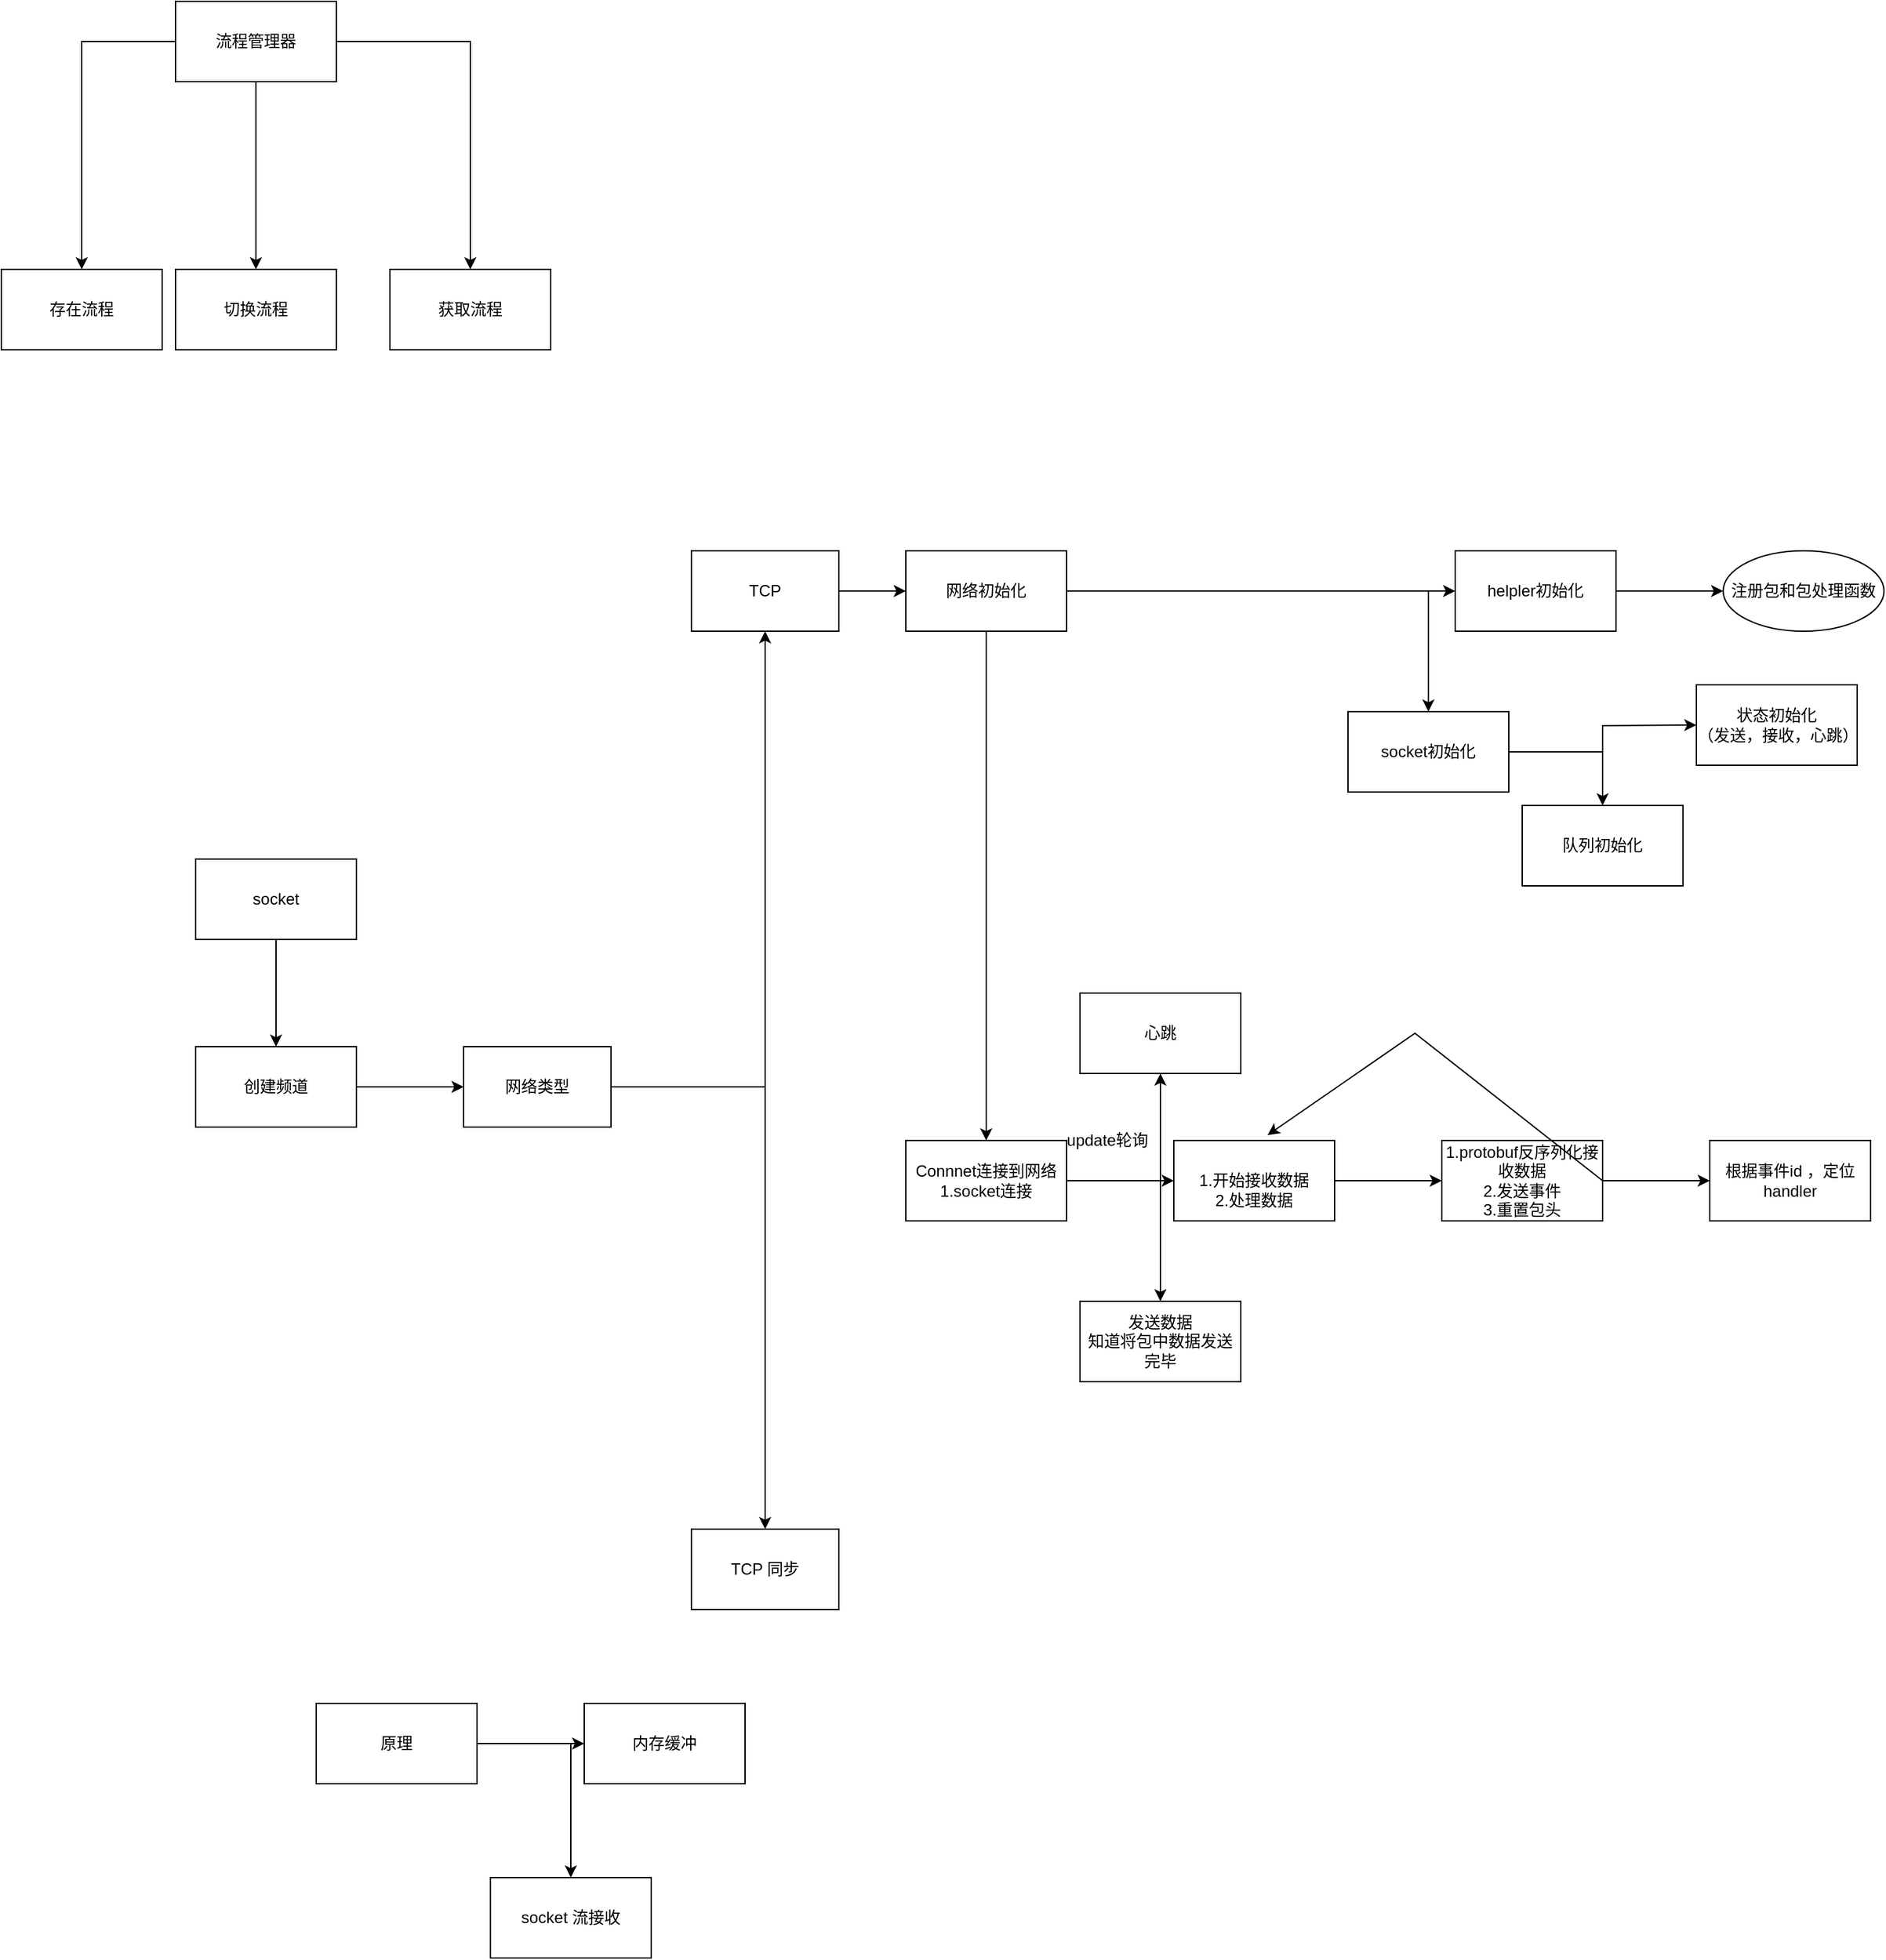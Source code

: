 <mxfile version="20.3.5" type="github">
  <diagram id="-vz4P1ZITSGPAcEF1N8J" name="Page-1">
    <mxGraphModel dx="1421" dy="1963" grid="1" gridSize="10" guides="1" tooltips="1" connect="1" arrows="1" fold="1" page="1" pageScale="1" pageWidth="827" pageHeight="1169" math="0" shadow="0">
      <root>
        <mxCell id="0" />
        <mxCell id="1" parent="0" />
        <mxCell id="q0Rex6J8z_JQCzWFVHfo-3" value="" style="edgeStyle=orthogonalEdgeStyle;rounded=0;orthogonalLoop=1;jettySize=auto;html=1;" parent="1" source="q0Rex6J8z_JQCzWFVHfo-1" target="q0Rex6J8z_JQCzWFVHfo-2" edge="1">
          <mxGeometry relative="1" as="geometry" />
        </mxCell>
        <mxCell id="q0Rex6J8z_JQCzWFVHfo-5" value="" style="edgeStyle=orthogonalEdgeStyle;rounded=0;orthogonalLoop=1;jettySize=auto;html=1;" parent="1" source="q0Rex6J8z_JQCzWFVHfo-1" target="q0Rex6J8z_JQCzWFVHfo-4" edge="1">
          <mxGeometry relative="1" as="geometry" />
        </mxCell>
        <mxCell id="q0Rex6J8z_JQCzWFVHfo-7" value="" style="edgeStyle=orthogonalEdgeStyle;rounded=0;orthogonalLoop=1;jettySize=auto;html=1;" parent="1" source="q0Rex6J8z_JQCzWFVHfo-1" target="q0Rex6J8z_JQCzWFVHfo-6" edge="1">
          <mxGeometry relative="1" as="geometry" />
        </mxCell>
        <mxCell id="q0Rex6J8z_JQCzWFVHfo-1" value="流程管理器" style="rounded=0;whiteSpace=wrap;html=1;" parent="1" vertex="1">
          <mxGeometry x="235" y="-180" width="120" height="60" as="geometry" />
        </mxCell>
        <mxCell id="q0Rex6J8z_JQCzWFVHfo-2" value="切换流程" style="whiteSpace=wrap;html=1;rounded=0;" parent="1" vertex="1">
          <mxGeometry x="235" y="20" width="120" height="60" as="geometry" />
        </mxCell>
        <mxCell id="q0Rex6J8z_JQCzWFVHfo-4" value="存在流程" style="rounded=0;whiteSpace=wrap;html=1;" parent="1" vertex="1">
          <mxGeometry x="105" y="20" width="120" height="60" as="geometry" />
        </mxCell>
        <mxCell id="q0Rex6J8z_JQCzWFVHfo-6" value="获取流程" style="whiteSpace=wrap;html=1;rounded=0;" parent="1" vertex="1">
          <mxGeometry x="395" y="20" width="120" height="60" as="geometry" />
        </mxCell>
        <mxCell id="vNqGafequIF6js2vLs9z-3" value="" style="edgeStyle=orthogonalEdgeStyle;rounded=0;orthogonalLoop=1;jettySize=auto;html=1;" parent="1" source="vNqGafequIF6js2vLs9z-1" target="vNqGafequIF6js2vLs9z-2" edge="1">
          <mxGeometry relative="1" as="geometry" />
        </mxCell>
        <mxCell id="vNqGafequIF6js2vLs9z-1" value="socket" style="whiteSpace=wrap;html=1;" parent="1" vertex="1">
          <mxGeometry x="250" y="460" width="120" height="60" as="geometry" />
        </mxCell>
        <mxCell id="vNqGafequIF6js2vLs9z-5" value="" style="edgeStyle=orthogonalEdgeStyle;rounded=0;orthogonalLoop=1;jettySize=auto;html=1;" parent="1" source="vNqGafequIF6js2vLs9z-2" target="vNqGafequIF6js2vLs9z-4" edge="1">
          <mxGeometry relative="1" as="geometry" />
        </mxCell>
        <mxCell id="vNqGafequIF6js2vLs9z-2" value="创建频道&lt;br&gt;" style="whiteSpace=wrap;html=1;" parent="1" vertex="1">
          <mxGeometry x="250" y="600" width="120" height="60" as="geometry" />
        </mxCell>
        <mxCell id="vNqGafequIF6js2vLs9z-7" value="" style="edgeStyle=orthogonalEdgeStyle;rounded=0;orthogonalLoop=1;jettySize=auto;html=1;" parent="1" source="vNqGafequIF6js2vLs9z-4" target="vNqGafequIF6js2vLs9z-6" edge="1">
          <mxGeometry relative="1" as="geometry" />
        </mxCell>
        <mxCell id="vNqGafequIF6js2vLs9z-9" value="" style="edgeStyle=orthogonalEdgeStyle;rounded=0;orthogonalLoop=1;jettySize=auto;html=1;" parent="1" source="vNqGafequIF6js2vLs9z-4" target="vNqGafequIF6js2vLs9z-8" edge="1">
          <mxGeometry relative="1" as="geometry" />
        </mxCell>
        <mxCell id="vNqGafequIF6js2vLs9z-4" value="网络类型" style="whiteSpace=wrap;html=1;" parent="1" vertex="1">
          <mxGeometry x="450" y="600" width="110" height="60" as="geometry" />
        </mxCell>
        <mxCell id="vNqGafequIF6js2vLs9z-44" value="" style="edgeStyle=orthogonalEdgeStyle;rounded=0;orthogonalLoop=1;jettySize=auto;html=1;" parent="1" source="vNqGafequIF6js2vLs9z-6" target="vNqGafequIF6js2vLs9z-43" edge="1">
          <mxGeometry relative="1" as="geometry" />
        </mxCell>
        <mxCell id="vNqGafequIF6js2vLs9z-56" value="" style="edgeStyle=orthogonalEdgeStyle;rounded=0;orthogonalLoop=1;jettySize=auto;html=1;" parent="1" source="vNqGafequIF6js2vLs9z-6" target="vNqGafequIF6js2vLs9z-55" edge="1">
          <mxGeometry relative="1" as="geometry" />
        </mxCell>
        <mxCell id="vNqGafequIF6js2vLs9z-6" value="TCP" style="whiteSpace=wrap;html=1;" parent="1" vertex="1">
          <mxGeometry x="620" y="230" width="110" height="60" as="geometry" />
        </mxCell>
        <mxCell id="vNqGafequIF6js2vLs9z-8" value="TCP 同步" style="whiteSpace=wrap;html=1;" parent="1" vertex="1">
          <mxGeometry x="620" y="960" width="110" height="60" as="geometry" />
        </mxCell>
        <mxCell id="vNqGafequIF6js2vLs9z-42" value="" style="edgeStyle=orthogonalEdgeStyle;rounded=0;orthogonalLoop=1;jettySize=auto;html=1;" parent="1" source="vNqGafequIF6js2vLs9z-34" target="vNqGafequIF6js2vLs9z-41" edge="1">
          <mxGeometry relative="1" as="geometry" />
        </mxCell>
        <mxCell id="vNqGafequIF6js2vLs9z-34" value="helpler初始化" style="whiteSpace=wrap;html=1;" parent="1" vertex="1">
          <mxGeometry x="1190" y="230" width="120" height="60" as="geometry" />
        </mxCell>
        <mxCell id="vNqGafequIF6js2vLs9z-41" value="注册包和包处理函数" style="ellipse;whiteSpace=wrap;html=1;" parent="1" vertex="1">
          <mxGeometry x="1390" y="230" width="120" height="60" as="geometry" />
        </mxCell>
        <mxCell id="vNqGafequIF6js2vLs9z-48" value="" style="edgeStyle=orthogonalEdgeStyle;rounded=0;orthogonalLoop=1;jettySize=auto;html=1;" parent="1" source="vNqGafequIF6js2vLs9z-43" target="vNqGafequIF6js2vLs9z-47" edge="1">
          <mxGeometry relative="1" as="geometry" />
        </mxCell>
        <mxCell id="vNqGafequIF6js2vLs9z-43" value="网络初始化" style="whiteSpace=wrap;html=1;" parent="1" vertex="1">
          <mxGeometry x="780" y="230" width="120" height="60" as="geometry" />
        </mxCell>
        <mxCell id="vNqGafequIF6js2vLs9z-45" value="" style="endArrow=classic;html=1;rounded=0;exitX=1;exitY=0.5;exitDx=0;exitDy=0;entryX=0;entryY=0.5;entryDx=0;entryDy=0;" parent="1" source="vNqGafequIF6js2vLs9z-43" target="vNqGafequIF6js2vLs9z-34" edge="1">
          <mxGeometry width="50" height="50" relative="1" as="geometry">
            <mxPoint x="880" y="350" as="sourcePoint" />
            <mxPoint x="930" y="300" as="targetPoint" />
          </mxGeometry>
        </mxCell>
        <mxCell id="vNqGafequIF6js2vLs9z-50" value="" style="edgeStyle=orthogonalEdgeStyle;rounded=0;orthogonalLoop=1;jettySize=auto;html=1;" parent="1" source="vNqGafequIF6js2vLs9z-47" edge="1">
          <mxGeometry relative="1" as="geometry">
            <mxPoint x="1370" y="360" as="targetPoint" />
          </mxGeometry>
        </mxCell>
        <mxCell id="vNqGafequIF6js2vLs9z-52" value="" style="edgeStyle=orthogonalEdgeStyle;rounded=0;orthogonalLoop=1;jettySize=auto;html=1;" parent="1" source="vNqGafequIF6js2vLs9z-47" target="vNqGafequIF6js2vLs9z-51" edge="1">
          <mxGeometry relative="1" as="geometry" />
        </mxCell>
        <mxCell id="vNqGafequIF6js2vLs9z-47" value="socket初始化" style="whiteSpace=wrap;html=1;" parent="1" vertex="1">
          <mxGeometry x="1110" y="350" width="120" height="60" as="geometry" />
        </mxCell>
        <mxCell id="vNqGafequIF6js2vLs9z-49" value="状态初始化&lt;br&gt;（发送，接收，心跳）" style="whiteSpace=wrap;html=1;" parent="1" vertex="1">
          <mxGeometry x="1370" y="330" width="120" height="60" as="geometry" />
        </mxCell>
        <mxCell id="vNqGafequIF6js2vLs9z-51" value="队列初始化" style="whiteSpace=wrap;html=1;" parent="1" vertex="1">
          <mxGeometry x="1240" y="420" width="120" height="60" as="geometry" />
        </mxCell>
        <mxCell id="vNqGafequIF6js2vLs9z-58" value="" style="edgeStyle=orthogonalEdgeStyle;rounded=0;orthogonalLoop=1;jettySize=auto;html=1;" parent="1" source="vNqGafequIF6js2vLs9z-55" target="vNqGafequIF6js2vLs9z-57" edge="1">
          <mxGeometry relative="1" as="geometry" />
        </mxCell>
        <mxCell id="v6LqayzRAc19wyVtaCcf-6" value="" style="edgeStyle=orthogonalEdgeStyle;rounded=0;orthogonalLoop=1;jettySize=auto;html=1;" parent="1" source="vNqGafequIF6js2vLs9z-55" target="v6LqayzRAc19wyVtaCcf-5" edge="1">
          <mxGeometry relative="1" as="geometry" />
        </mxCell>
        <mxCell id="v6LqayzRAc19wyVtaCcf-9" value="" style="edgeStyle=orthogonalEdgeStyle;rounded=0;orthogonalLoop=1;jettySize=auto;html=1;" parent="1" source="vNqGafequIF6js2vLs9z-55" target="v6LqayzRAc19wyVtaCcf-8" edge="1">
          <mxGeometry relative="1" as="geometry" />
        </mxCell>
        <mxCell id="vNqGafequIF6js2vLs9z-55" value="Connnet连接到网络&lt;br&gt;1.socket连接" style="whiteSpace=wrap;html=1;" parent="1" vertex="1">
          <mxGeometry x="780" y="670" width="120" height="60" as="geometry" />
        </mxCell>
        <mxCell id="vNqGafequIF6js2vLs9z-60" value="" style="edgeStyle=orthogonalEdgeStyle;rounded=0;orthogonalLoop=1;jettySize=auto;html=1;" parent="1" source="vNqGafequIF6js2vLs9z-57" target="vNqGafequIF6js2vLs9z-59" edge="1">
          <mxGeometry relative="1" as="geometry" />
        </mxCell>
        <mxCell id="vNqGafequIF6js2vLs9z-57" value="&lt;br&gt;1.开始接收数据&lt;br&gt;2.处理数据" style="whiteSpace=wrap;html=1;" parent="1" vertex="1">
          <mxGeometry x="980" y="670" width="120" height="60" as="geometry" />
        </mxCell>
        <mxCell id="FiyPIoS7A9dRKcopYW_M-2" value="" style="edgeStyle=orthogonalEdgeStyle;rounded=0;orthogonalLoop=1;jettySize=auto;html=1;" parent="1" source="vNqGafequIF6js2vLs9z-59" target="FiyPIoS7A9dRKcopYW_M-1" edge="1">
          <mxGeometry relative="1" as="geometry" />
        </mxCell>
        <mxCell id="vNqGafequIF6js2vLs9z-59" value="1.protobuf反序列化接收数据&lt;br&gt;2.发送事件&lt;br&gt;3.重置包头" style="whiteSpace=wrap;html=1;" parent="1" vertex="1">
          <mxGeometry x="1180" y="670" width="120" height="60" as="geometry" />
        </mxCell>
        <mxCell id="v6LqayzRAc19wyVtaCcf-2" value="" style="endArrow=classic;html=1;rounded=0;exitX=1;exitY=0.5;exitDx=0;exitDy=0;entryX=0.583;entryY=-0.067;entryDx=0;entryDy=0;entryPerimeter=0;" parent="1" source="vNqGafequIF6js2vLs9z-59" target="vNqGafequIF6js2vLs9z-57" edge="1">
          <mxGeometry width="50" height="50" relative="1" as="geometry">
            <mxPoint x="990" y="710" as="sourcePoint" />
            <mxPoint x="1040" y="660" as="targetPoint" />
            <Array as="points">
              <mxPoint x="1160" y="590" />
            </Array>
          </mxGeometry>
        </mxCell>
        <mxCell id="v6LqayzRAc19wyVtaCcf-5" value="发送数据&lt;br&gt;知道将包中数据发送完毕" style="whiteSpace=wrap;html=1;" parent="1" vertex="1">
          <mxGeometry x="910" y="790" width="120" height="60" as="geometry" />
        </mxCell>
        <mxCell id="v6LqayzRAc19wyVtaCcf-7" value="update轮询" style="text;html=1;align=center;verticalAlign=middle;resizable=0;points=[];autosize=1;strokeColor=none;fillColor=none;" parent="1" vertex="1">
          <mxGeometry x="890" y="655" width="80" height="30" as="geometry" />
        </mxCell>
        <mxCell id="v6LqayzRAc19wyVtaCcf-8" value="心跳" style="whiteSpace=wrap;html=1;" parent="1" vertex="1">
          <mxGeometry x="910" y="560" width="120" height="60" as="geometry" />
        </mxCell>
        <mxCell id="FiyPIoS7A9dRKcopYW_M-1" value="根据事件id ，定位handler" style="whiteSpace=wrap;html=1;" parent="1" vertex="1">
          <mxGeometry x="1380" y="670" width="120" height="60" as="geometry" />
        </mxCell>
        <mxCell id="Gihjp0KqFhUBSaglq0Ix-4" value="" style="edgeStyle=orthogonalEdgeStyle;rounded=0;orthogonalLoop=1;jettySize=auto;html=1;" edge="1" parent="1" source="Gihjp0KqFhUBSaglq0Ix-2" target="Gihjp0KqFhUBSaglq0Ix-3">
          <mxGeometry relative="1" as="geometry" />
        </mxCell>
        <mxCell id="Gihjp0KqFhUBSaglq0Ix-6" value="" style="edgeStyle=orthogonalEdgeStyle;rounded=0;orthogonalLoop=1;jettySize=auto;html=1;" edge="1" parent="1" source="Gihjp0KqFhUBSaglq0Ix-2" target="Gihjp0KqFhUBSaglq0Ix-5">
          <mxGeometry relative="1" as="geometry" />
        </mxCell>
        <mxCell id="Gihjp0KqFhUBSaglq0Ix-2" value="原理&lt;br&gt;" style="whiteSpace=wrap;html=1;" vertex="1" parent="1">
          <mxGeometry x="340" y="1090" width="120" height="60" as="geometry" />
        </mxCell>
        <mxCell id="Gihjp0KqFhUBSaglq0Ix-3" value="内存缓冲" style="whiteSpace=wrap;html=1;" vertex="1" parent="1">
          <mxGeometry x="540" y="1090" width="120" height="60" as="geometry" />
        </mxCell>
        <mxCell id="Gihjp0KqFhUBSaglq0Ix-5" value="socket 流接收" style="whiteSpace=wrap;html=1;" vertex="1" parent="1">
          <mxGeometry x="470" y="1220" width="120" height="60" as="geometry" />
        </mxCell>
      </root>
    </mxGraphModel>
  </diagram>
</mxfile>
